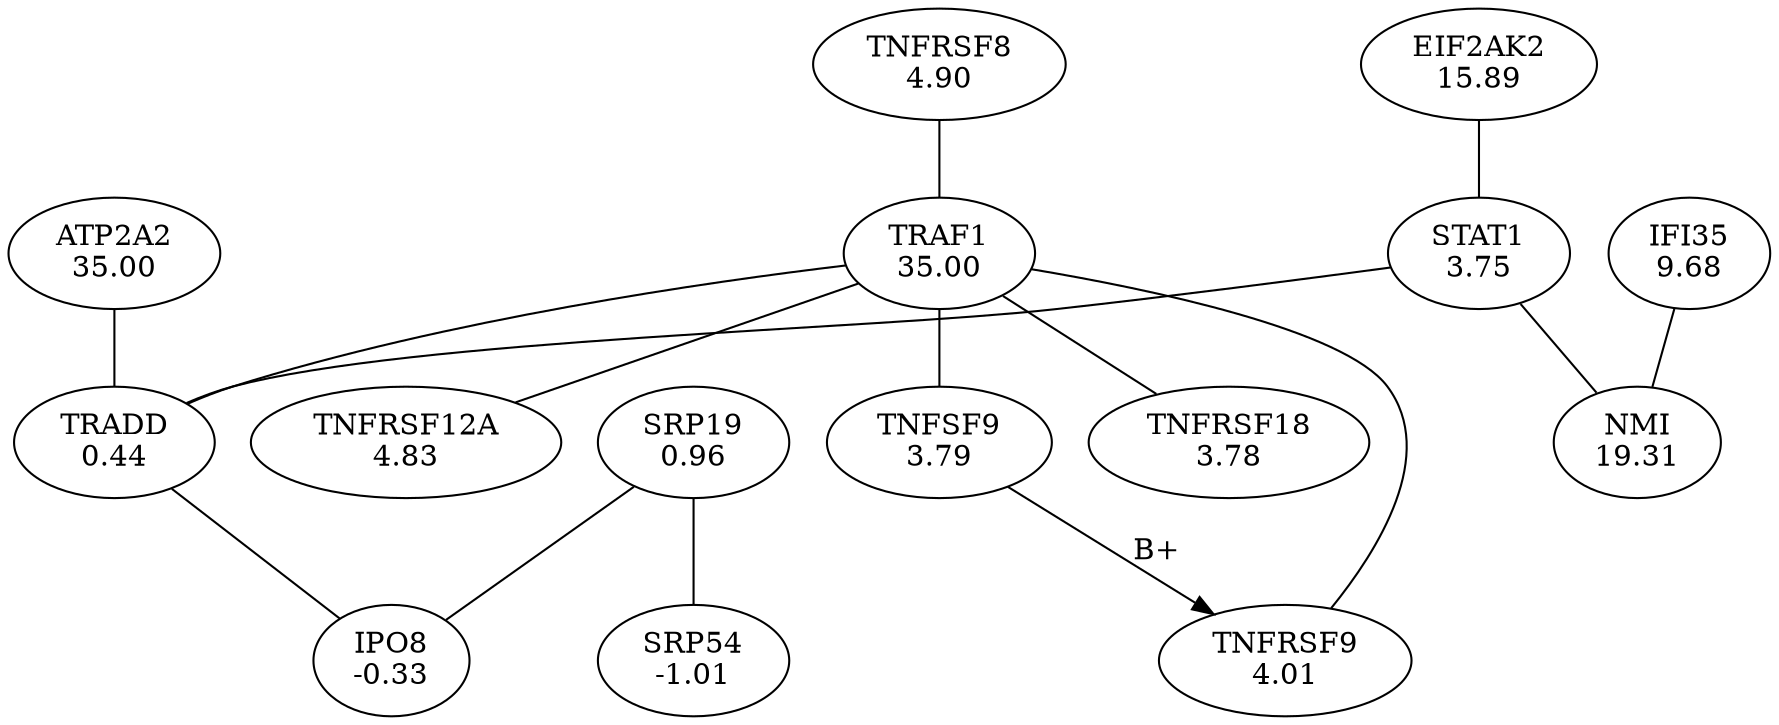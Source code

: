 digraph G {
overlap = scale ;
2716 [label = "IPO8\n-0.33" ] ; 
14145 [label = "SRP19\n0.96" ] ; 
7018 [label = "SRP54\n-1.01" ] ; 
9966 [label = "TRADD\n0.44" ] ; 
12337 [label = "ATP2A2\n35.00" ] ; 
10153 [label = "TRAF1\n35.00" ] ; 
6731 [label = "TNFRSF8\n4.90" ] ; 
1552 [label = "TNFRSF12A\n4.83" ] ; 
11731 [label = "TNFRSF9\n4.01" ] ; 
5740 [label = "TNFSF9\n3.79" ] ; 
11826 [label = "TNFRSF18\n3.78" ] ; 
10273 [label = "STAT1\n3.75" ] ; 
823 [label = "NMI\n19.31" ] ; 
11389 [label = "EIF2AK2\n15.89" ] ; 
13518 [label = "IFI35\n9.68" ] ; 
9966 -> 2716 [arrowhead = "none" ]
14145 -> 2716 [arrowhead = "none" ]
14145 -> 7018 [arrowhead = "none" ]
12337 -> 9966 [arrowhead = "none" ]
10153 -> 9966 [arrowhead = "none" ]
10273 -> 9966 [arrowhead = "none" ]
10153 -> 11826 [arrowhead = "none" ]
11731 -> 10153 [arrowhead = "none" ]
6731 -> 10153 [arrowhead = "none" ]
10153 -> 1552 [arrowhead = "none" ]
10153 -> 5740 [arrowhead = "none" ]
5740 -> 11731 [label = "B+" ]
11389 -> 10273 [arrowhead = "none" ]
13518 -> 823 [arrowhead = "none" ]
10273 -> 823 [arrowhead = "none" ]
}
